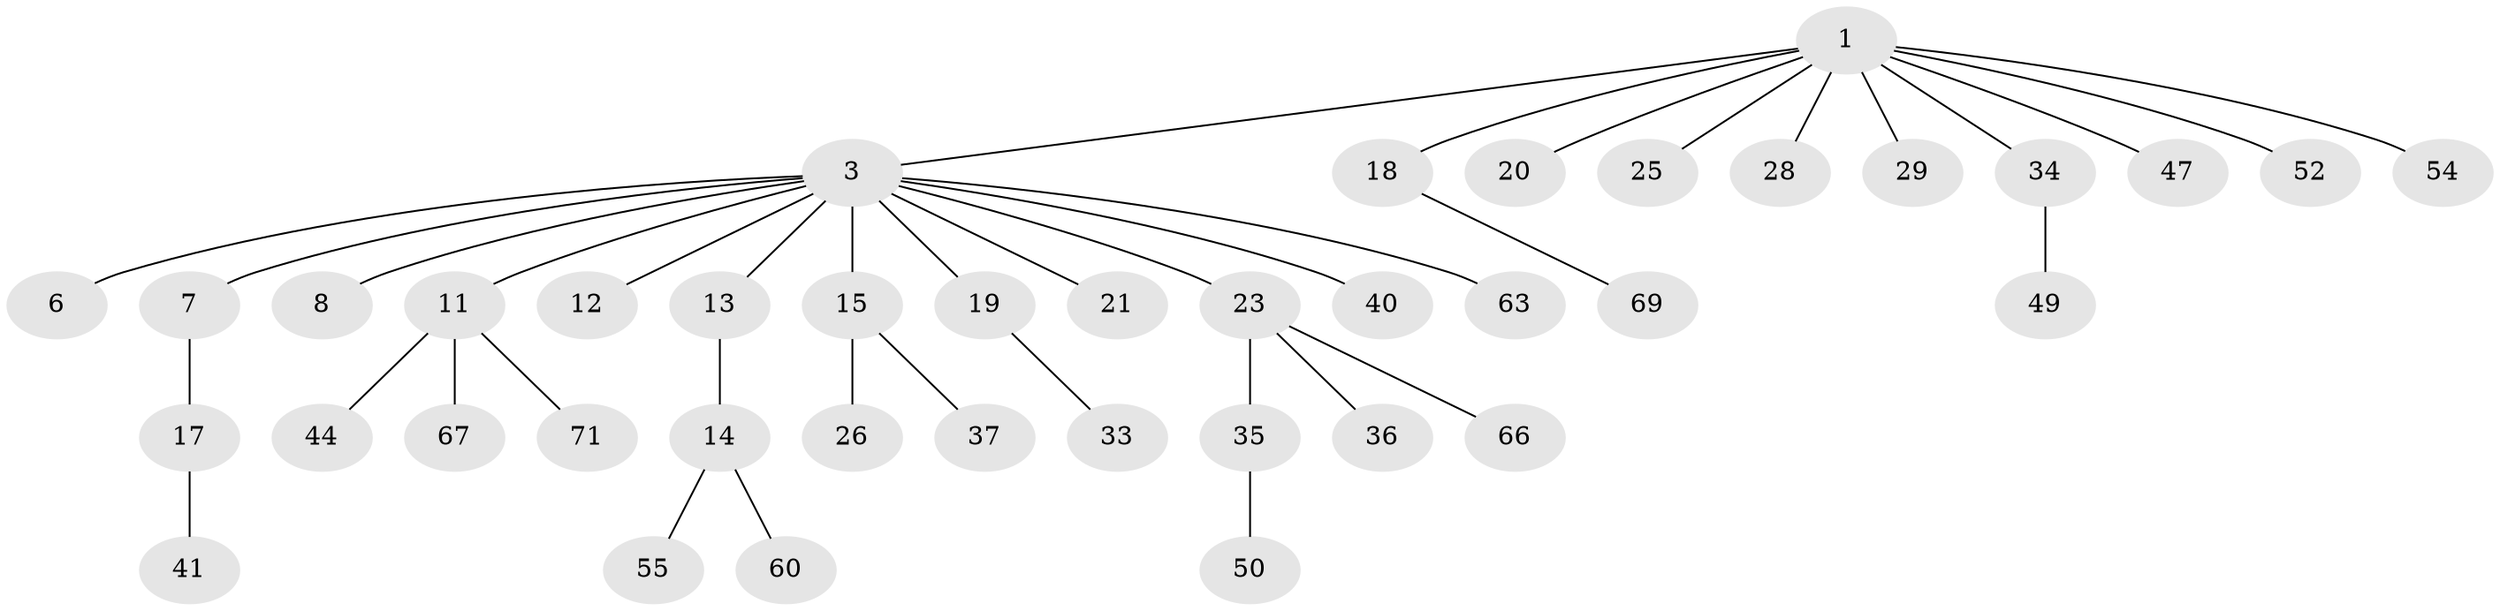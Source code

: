 // original degree distribution, {5: 0.04938271604938271, 8: 0.012345679012345678, 6: 0.024691358024691357, 3: 0.06172839506172839, 4: 0.06172839506172839, 1: 0.5308641975308642, 2: 0.25925925925925924}
// Generated by graph-tools (version 1.1) at 2025/19/03/04/25 18:19:14]
// undirected, 40 vertices, 39 edges
graph export_dot {
graph [start="1"]
  node [color=gray90,style=filled];
  1 [super="+2+10"];
  3 [super="+5+4"];
  6 [super="+46+68"];
  7 [super="+53+73"];
  8 [super="+56+9+42"];
  11 [super="+31"];
  12 [super="+30"];
  13;
  14 [super="+22+16"];
  15;
  17;
  18;
  19;
  20 [super="+70"];
  21 [super="+48+39"];
  23 [super="+24+27"];
  25 [super="+65+77+51"];
  26;
  28 [super="+45"];
  29;
  33;
  34;
  35 [super="+72"];
  36 [super="+38"];
  37;
  40;
  41;
  44 [super="+59"];
  47 [super="+75"];
  49;
  50;
  52 [super="+81"];
  54 [super="+78"];
  55 [super="+62"];
  60;
  63;
  66 [super="+74"];
  67;
  69;
  71;
  1 -- 18;
  1 -- 20;
  1 -- 25;
  1 -- 34;
  1 -- 3;
  1 -- 54;
  1 -- 28;
  1 -- 52;
  1 -- 29;
  1 -- 47;
  3 -- 8;
  3 -- 12;
  3 -- 13;
  3 -- 19;
  3 -- 21;
  3 -- 6;
  3 -- 7;
  3 -- 40;
  3 -- 11;
  3 -- 63;
  3 -- 15;
  3 -- 23;
  7 -- 17;
  11 -- 44;
  11 -- 67;
  11 -- 71;
  13 -- 14;
  14 -- 55;
  14 -- 60;
  15 -- 26;
  15 -- 37;
  17 -- 41;
  18 -- 69;
  19 -- 33;
  23 -- 66;
  23 -- 35;
  23 -- 36;
  34 -- 49;
  35 -- 50;
}
